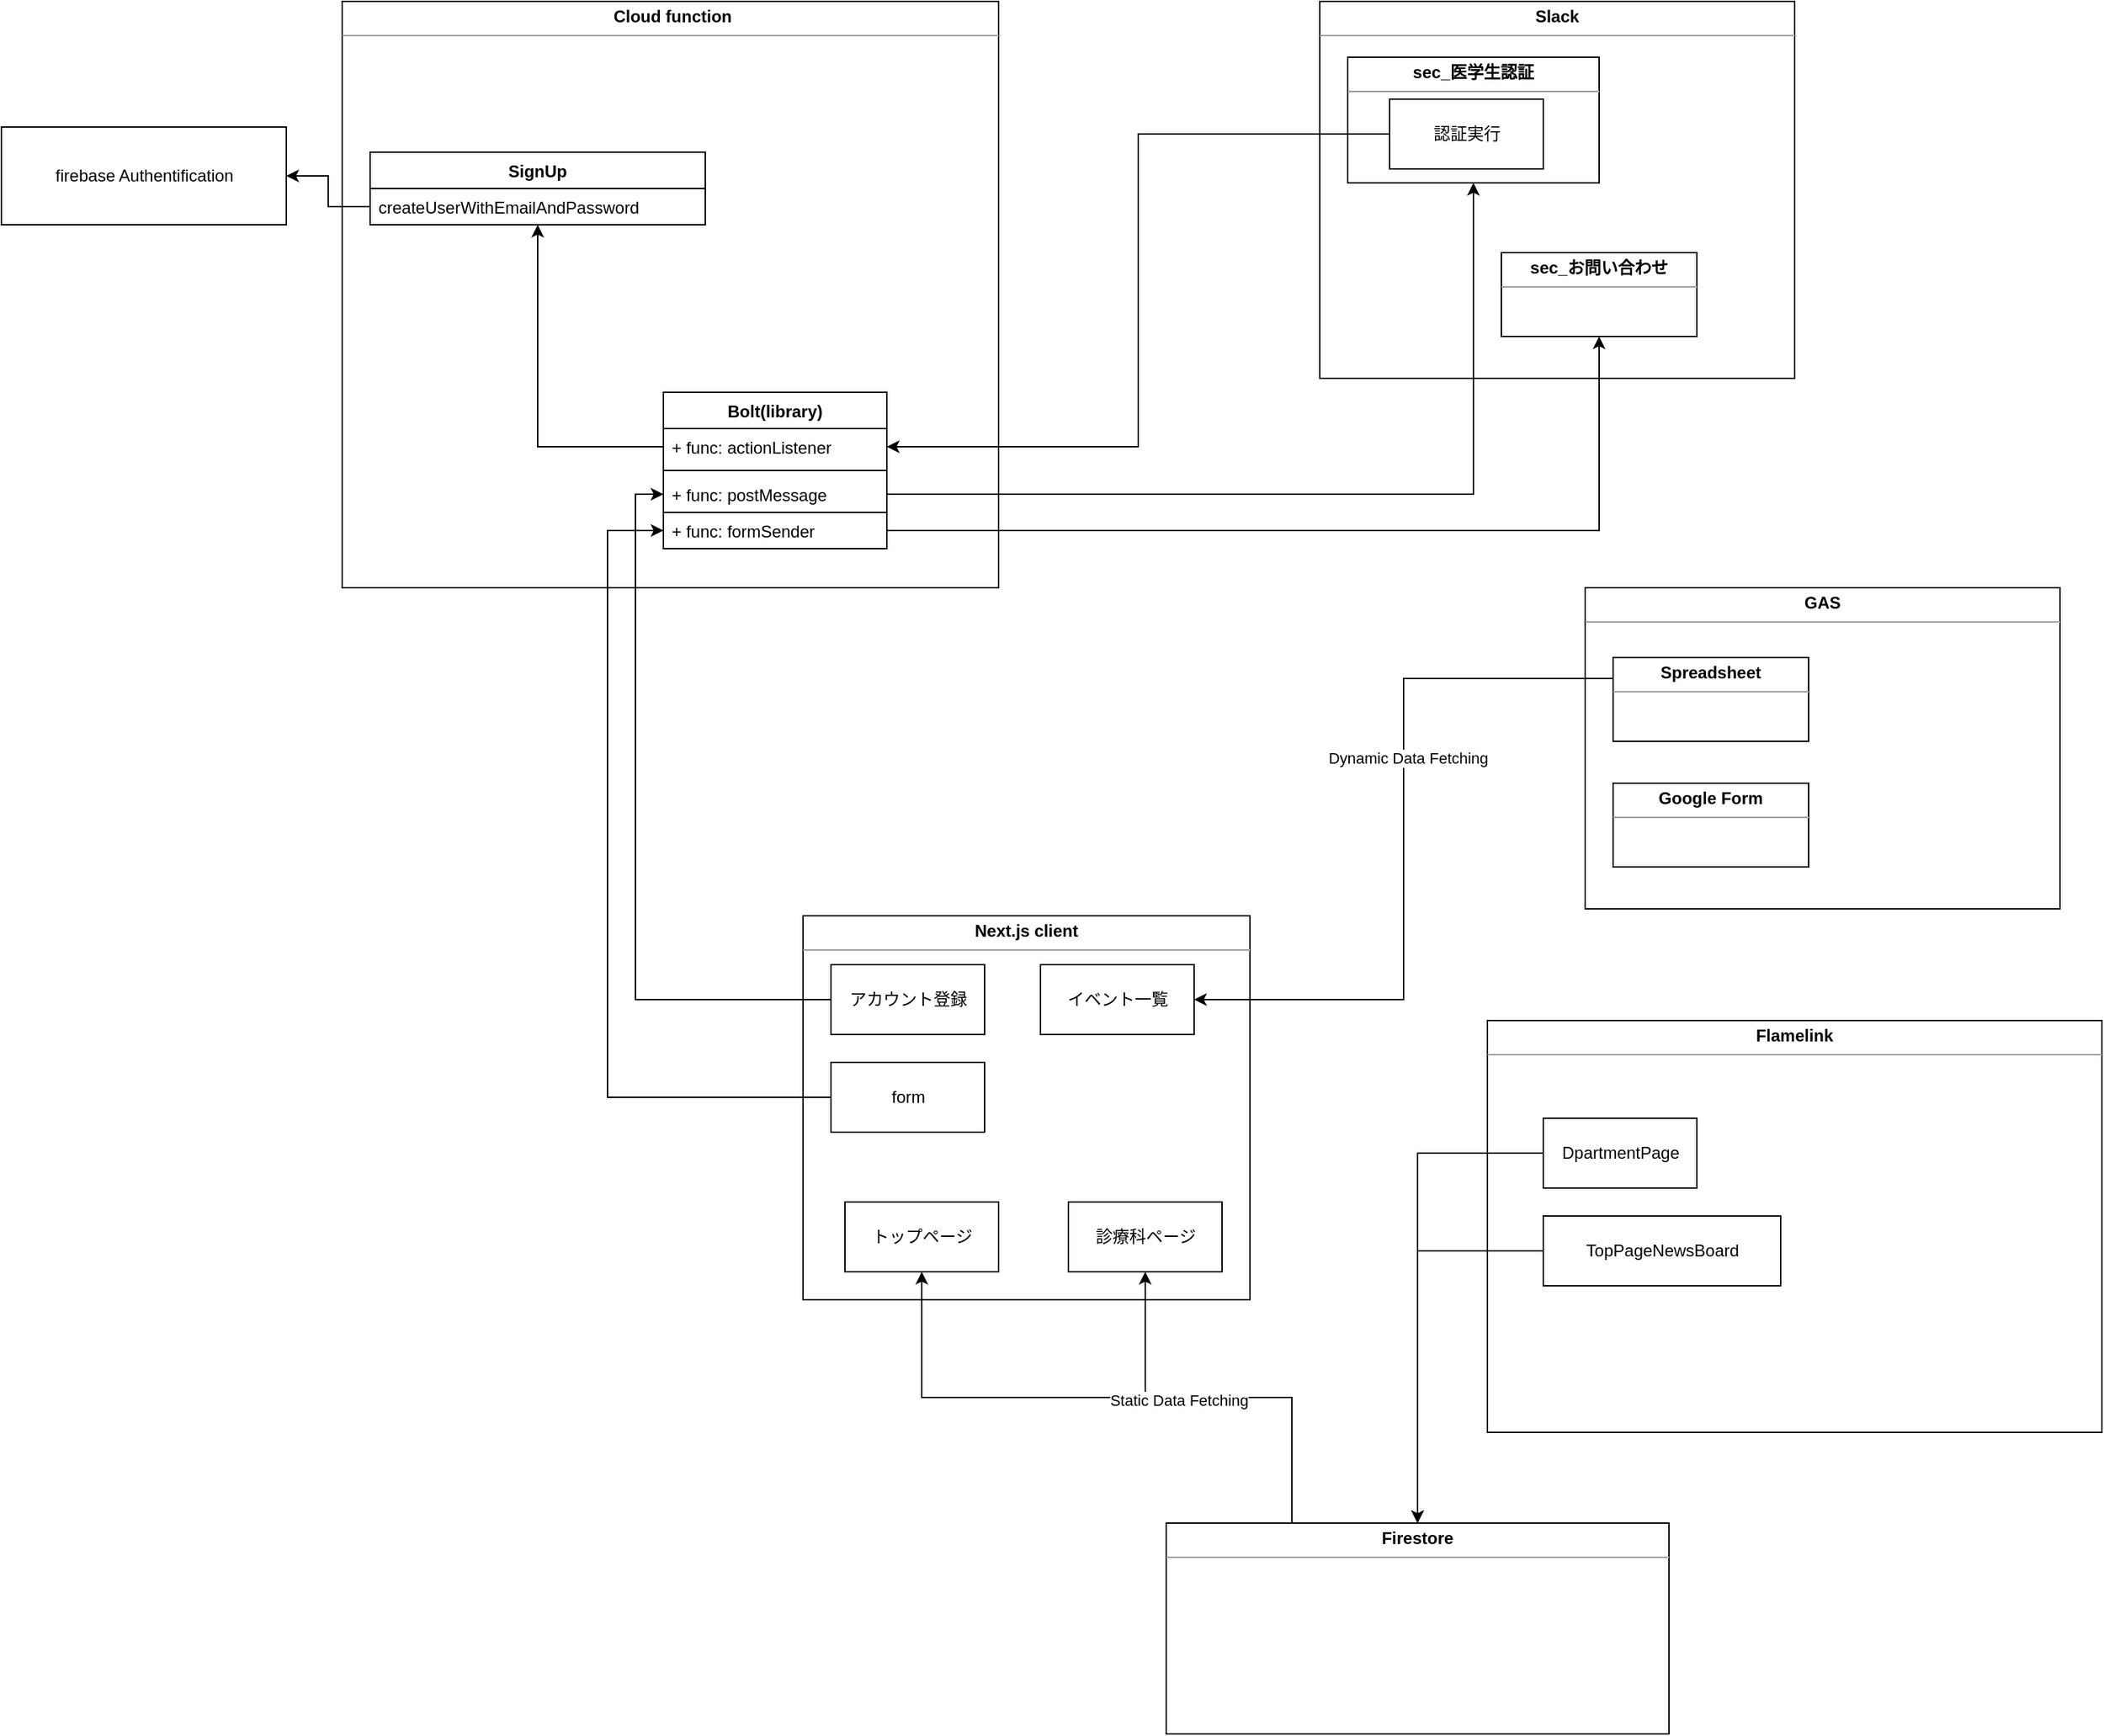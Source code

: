 <mxfile version="15.5.8" type="github">
  <diagram id="e_zKrDNx_C2W-0HzYaIY" name="Page-1">
    <mxGraphModel dx="2178" dy="877" grid="1" gridSize="10" guides="1" tooltips="1" connect="1" arrows="1" fold="1" page="1" pageScale="1" pageWidth="827" pageHeight="1169" math="0" shadow="0">
      <root>
        <mxCell id="0" />
        <mxCell id="1" parent="0" />
        <mxCell id="a3he0W3FZ80r0T9Ok3Ez-20" value="&lt;p style=&quot;margin: 0px ; margin-top: 4px ; text-align: center&quot;&gt;&lt;b&gt;Slack&lt;/b&gt;&lt;/p&gt;&lt;hr size=&quot;1&quot;&gt;&lt;div style=&quot;height: 2px&quot;&gt;&lt;/div&gt;" style="verticalAlign=top;align=left;overflow=fill;fontSize=12;fontFamily=Helvetica;html=1;" vertex="1" parent="1">
          <mxGeometry x="420" y="30" width="340" height="270" as="geometry" />
        </mxCell>
        <mxCell id="16" value="&lt;p style=&quot;margin: 0px ; margin-top: 4px ; text-align: center&quot;&gt;&lt;b&gt;sec_医学生認証&lt;/b&gt;&lt;/p&gt;&lt;hr size=&quot;1&quot;&gt;&lt;div style=&quot;height: 2px&quot;&gt;&lt;/div&gt;" style="verticalAlign=top;align=left;overflow=fill;fontSize=12;fontFamily=Helvetica;html=1;" parent="1" vertex="1">
          <mxGeometry x="440" y="70" width="180" height="90" as="geometry" />
        </mxCell>
        <mxCell id="17" value="&lt;p style=&quot;margin: 0px ; margin-top: 4px ; text-align: center&quot;&gt;&lt;b&gt;Next.js client&lt;/b&gt;&lt;/p&gt;&lt;hr size=&quot;1&quot;&gt;&lt;div style=&quot;height: 2px&quot;&gt;&lt;/div&gt;" style="verticalAlign=top;align=left;overflow=fill;fontSize=12;fontFamily=Helvetica;html=1;" parent="1" vertex="1">
          <mxGeometry x="50" y="685" width="320" height="275" as="geometry" />
        </mxCell>
        <mxCell id="18" value="&lt;p style=&quot;margin: 0px ; margin-top: 4px ; text-align: center&quot;&gt;&lt;b&gt;&amp;nbsp;Cloud function&lt;/b&gt;&lt;/p&gt;&lt;hr size=&quot;1&quot;&gt;&lt;div style=&quot;height: 2px&quot;&gt;&lt;/div&gt;" style="verticalAlign=top;align=left;overflow=fill;fontSize=12;fontFamily=Helvetica;html=1;" parent="1" vertex="1">
          <mxGeometry x="-280" y="30" width="470" height="420" as="geometry" />
        </mxCell>
        <mxCell id="a3he0W3FZ80r0T9Ok3Ez-23" value="&lt;p style=&quot;margin: 0px ; margin-top: 4px ; text-align: center&quot;&gt;&lt;b&gt;sec_お問い合わせ&lt;/b&gt;&lt;/p&gt;&lt;hr size=&quot;1&quot;&gt;&lt;div style=&quot;height: 2px&quot;&gt;&lt;/div&gt;" style="verticalAlign=top;align=left;overflow=fill;fontSize=12;fontFamily=Helvetica;html=1;" vertex="1" parent="1">
          <mxGeometry x="550" y="210" width="140" height="60" as="geometry" />
        </mxCell>
        <mxCell id="a3he0W3FZ80r0T9Ok3Ez-63" style="edgeStyle=orthogonalEdgeStyle;rounded=0;orthogonalLoop=1;jettySize=auto;html=1;exitX=0;exitY=0.5;exitDx=0;exitDy=0;entryX=0;entryY=0.5;entryDx=0;entryDy=0;" edge="1" parent="1" source="a3he0W3FZ80r0T9Ok3Ez-30" target="a3he0W3FZ80r0T9Ok3Ez-42">
          <mxGeometry relative="1" as="geometry" />
        </mxCell>
        <mxCell id="a3he0W3FZ80r0T9Ok3Ez-30" value="アカウント登録" style="html=1;" vertex="1" parent="1">
          <mxGeometry x="70" y="720" width="110" height="50" as="geometry" />
        </mxCell>
        <mxCell id="a3he0W3FZ80r0T9Ok3Ez-32" value="" style="group" vertex="1" connectable="0" parent="1">
          <mxGeometry x="610" y="450" width="340" height="230" as="geometry" />
        </mxCell>
        <mxCell id="a3he0W3FZ80r0T9Ok3Ez-19" value="&lt;p style=&quot;margin: 0px ; margin-top: 4px ; text-align: center&quot;&gt;&lt;b&gt;GAS&lt;/b&gt;&lt;/p&gt;&lt;hr size=&quot;1&quot;&gt;&lt;div style=&quot;height: 2px&quot;&gt;&lt;/div&gt;" style="verticalAlign=top;align=left;overflow=fill;fontSize=12;fontFamily=Helvetica;html=1;" vertex="1" parent="a3he0W3FZ80r0T9Ok3Ez-32">
          <mxGeometry width="340" height="230" as="geometry" />
        </mxCell>
        <mxCell id="a3he0W3FZ80r0T9Ok3Ez-26" value="&lt;p style=&quot;margin: 0px ; margin-top: 4px ; text-align: center&quot;&gt;&lt;b&gt;Spreadsheet&lt;/b&gt;&lt;/p&gt;&lt;hr size=&quot;1&quot;&gt;&lt;div style=&quot;height: 2px&quot;&gt;&lt;/div&gt;" style="verticalAlign=top;align=left;overflow=fill;fontSize=12;fontFamily=Helvetica;html=1;" vertex="1" parent="a3he0W3FZ80r0T9Ok3Ez-32">
          <mxGeometry x="20" y="50" width="140" height="60" as="geometry" />
        </mxCell>
        <mxCell id="a3he0W3FZ80r0T9Ok3Ez-28" value="&lt;p style=&quot;margin: 0px ; margin-top: 4px ; text-align: center&quot;&gt;&lt;b&gt;Google Form&lt;/b&gt;&lt;/p&gt;&lt;hr size=&quot;1&quot;&gt;&lt;div style=&quot;height: 2px&quot;&gt;&lt;/div&gt;" style="verticalAlign=top;align=left;overflow=fill;fontSize=12;fontFamily=Helvetica;html=1;" vertex="1" parent="a3he0W3FZ80r0T9Ok3Ez-32">
          <mxGeometry x="20" y="140" width="140" height="60" as="geometry" />
        </mxCell>
        <mxCell id="a3he0W3FZ80r0T9Ok3Ez-58" style="edgeStyle=orthogonalEdgeStyle;rounded=0;orthogonalLoop=1;jettySize=auto;html=1;exitX=0;exitY=0.5;exitDx=0;exitDy=0;entryX=1;entryY=0.5;entryDx=0;entryDy=0;" edge="1" parent="1" source="a3he0W3FZ80r0T9Ok3Ez-38" target="a3he0W3FZ80r0T9Ok3Ez-40">
          <mxGeometry relative="1" as="geometry" />
        </mxCell>
        <mxCell id="a3he0W3FZ80r0T9Ok3Ez-38" value="認証実行" style="html=1;" vertex="1" parent="1">
          <mxGeometry x="470" y="100" width="110" height="50" as="geometry" />
        </mxCell>
        <mxCell id="a3he0W3FZ80r0T9Ok3Ez-43" value="SignUp" style="swimlane;fontStyle=1;align=center;verticalAlign=top;childLayout=stackLayout;horizontal=1;startSize=26;horizontalStack=0;resizeParent=1;resizeParentMax=0;resizeLast=0;collapsible=1;marginBottom=0;" vertex="1" parent="1">
          <mxGeometry x="-260" y="138" width="240" height="52" as="geometry" />
        </mxCell>
        <mxCell id="a3he0W3FZ80r0T9Ok3Ez-44" value="createUserWithEmailAndPassword" style="text;strokeColor=none;fillColor=none;align=left;verticalAlign=top;spacingLeft=4;spacingRight=4;overflow=hidden;rotatable=0;points=[[0,0.5],[1,0.5]];portConstraint=eastwest;" vertex="1" parent="a3he0W3FZ80r0T9Ok3Ez-43">
          <mxGeometry y="26" width="240" height="26" as="geometry" />
        </mxCell>
        <mxCell id="a3he0W3FZ80r0T9Ok3Ez-48" value="firebase Authentification" style="html=1;" vertex="1" parent="1">
          <mxGeometry x="-524" y="120" width="204" height="70" as="geometry" />
        </mxCell>
        <mxCell id="a3he0W3FZ80r0T9Ok3Ez-49" style="edgeStyle=orthogonalEdgeStyle;rounded=0;orthogonalLoop=1;jettySize=auto;html=1;exitX=0;exitY=0.5;exitDx=0;exitDy=0;" edge="1" parent="1" source="a3he0W3FZ80r0T9Ok3Ez-44" target="a3he0W3FZ80r0T9Ok3Ez-48">
          <mxGeometry relative="1" as="geometry" />
        </mxCell>
        <mxCell id="a3he0W3FZ80r0T9Ok3Ez-39" value="Bolt(library)" style="swimlane;fontStyle=1;align=center;verticalAlign=top;childLayout=stackLayout;horizontal=1;startSize=26;horizontalStack=0;resizeParent=1;resizeParentMax=0;resizeLast=0;collapsible=1;marginBottom=0;" vertex="1" parent="1">
          <mxGeometry x="-50" y="310" width="160" height="112" as="geometry" />
        </mxCell>
        <mxCell id="a3he0W3FZ80r0T9Ok3Ez-40" value="+ func: actionListener" style="text;strokeColor=none;fillColor=none;align=left;verticalAlign=top;spacingLeft=4;spacingRight=4;overflow=hidden;rotatable=0;points=[[0,0.5],[1,0.5]];portConstraint=eastwest;" vertex="1" parent="a3he0W3FZ80r0T9Ok3Ez-39">
          <mxGeometry y="26" width="160" height="26" as="geometry" />
        </mxCell>
        <mxCell id="a3he0W3FZ80r0T9Ok3Ez-41" value="" style="line;strokeWidth=1;fillColor=none;align=left;verticalAlign=middle;spacingTop=-1;spacingLeft=3;spacingRight=3;rotatable=0;labelPosition=right;points=[];portConstraint=eastwest;" vertex="1" parent="a3he0W3FZ80r0T9Ok3Ez-39">
          <mxGeometry y="52" width="160" height="8" as="geometry" />
        </mxCell>
        <mxCell id="a3he0W3FZ80r0T9Ok3Ez-42" value="+ func: postMessage" style="text;strokeColor=none;fillColor=none;align=left;verticalAlign=top;spacingLeft=4;spacingRight=4;overflow=hidden;rotatable=0;points=[[0,0.5],[1,0.5]];portConstraint=eastwest;" vertex="1" parent="a3he0W3FZ80r0T9Ok3Ez-39">
          <mxGeometry y="60" width="160" height="26" as="geometry" />
        </mxCell>
        <mxCell id="a3he0W3FZ80r0T9Ok3Ez-66" value="+ func: formSender" style="text;strokeColor=default;fillColor=none;align=left;verticalAlign=top;spacingLeft=4;spacingRight=4;overflow=hidden;rotatable=0;points=[[0,0.5],[1,0.5]];portConstraint=eastwest;" vertex="1" parent="a3he0W3FZ80r0T9Ok3Ez-39">
          <mxGeometry y="86" width="160" height="26" as="geometry" />
        </mxCell>
        <mxCell id="a3he0W3FZ80r0T9Ok3Ez-57" style="edgeStyle=orthogonalEdgeStyle;rounded=0;orthogonalLoop=1;jettySize=auto;html=1;exitX=0;exitY=0.5;exitDx=0;exitDy=0;" edge="1" parent="1" source="a3he0W3FZ80r0T9Ok3Ez-40" target="a3he0W3FZ80r0T9Ok3Ez-43">
          <mxGeometry relative="1" as="geometry" />
        </mxCell>
        <mxCell id="a3he0W3FZ80r0T9Ok3Ez-62" style="edgeStyle=orthogonalEdgeStyle;rounded=0;orthogonalLoop=1;jettySize=auto;html=1;exitX=1;exitY=0.5;exitDx=0;exitDy=0;" edge="1" parent="1" source="a3he0W3FZ80r0T9Ok3Ez-42" target="16">
          <mxGeometry relative="1" as="geometry" />
        </mxCell>
        <mxCell id="a3he0W3FZ80r0T9Ok3Ez-68" style="edgeStyle=orthogonalEdgeStyle;rounded=0;orthogonalLoop=1;jettySize=auto;html=1;exitX=0;exitY=0.5;exitDx=0;exitDy=0;entryX=0;entryY=0.5;entryDx=0;entryDy=0;" edge="1" parent="1" source="a3he0W3FZ80r0T9Ok3Ez-67" target="a3he0W3FZ80r0T9Ok3Ez-66">
          <mxGeometry relative="1" as="geometry">
            <Array as="points">
              <mxPoint x="-90" y="815" />
              <mxPoint x="-90" y="409" />
            </Array>
          </mxGeometry>
        </mxCell>
        <mxCell id="a3he0W3FZ80r0T9Ok3Ez-67" value="form" style="html=1;strokeColor=default;" vertex="1" parent="1">
          <mxGeometry x="70" y="790" width="110" height="50" as="geometry" />
        </mxCell>
        <mxCell id="a3he0W3FZ80r0T9Ok3Ez-69" style="edgeStyle=orthogonalEdgeStyle;rounded=0;orthogonalLoop=1;jettySize=auto;html=1;exitX=1;exitY=0.5;exitDx=0;exitDy=0;" edge="1" parent="1" source="a3he0W3FZ80r0T9Ok3Ez-66" target="a3he0W3FZ80r0T9Ok3Ez-23">
          <mxGeometry relative="1" as="geometry" />
        </mxCell>
        <mxCell id="a3he0W3FZ80r0T9Ok3Ez-70" value="診療科ページ" style="html=1;strokeColor=default;" vertex="1" parent="1">
          <mxGeometry x="240" y="890" width="110" height="50" as="geometry" />
        </mxCell>
        <mxCell id="a3he0W3FZ80r0T9Ok3Ez-71" value="&lt;p style=&quot;margin: 0px ; margin-top: 4px ; text-align: center&quot;&gt;&lt;b&gt;Flamelink&lt;/b&gt;&lt;/p&gt;&lt;hr size=&quot;1&quot;&gt;&lt;div style=&quot;height: 2px&quot;&gt;&lt;/div&gt;" style="verticalAlign=top;align=left;overflow=fill;fontSize=12;fontFamily=Helvetica;html=1;strokeColor=default;" vertex="1" parent="1">
          <mxGeometry x="540" y="760" width="440" height="295" as="geometry" />
        </mxCell>
        <mxCell id="a3he0W3FZ80r0T9Ok3Ez-78" style="edgeStyle=orthogonalEdgeStyle;rounded=0;orthogonalLoop=1;jettySize=auto;html=1;exitX=0.25;exitY=0;exitDx=0;exitDy=0;" edge="1" parent="1" source="a3he0W3FZ80r0T9Ok3Ez-72" target="a3he0W3FZ80r0T9Ok3Ez-70">
          <mxGeometry relative="1" as="geometry" />
        </mxCell>
        <mxCell id="a3he0W3FZ80r0T9Ok3Ez-80" style="edgeStyle=orthogonalEdgeStyle;rounded=0;orthogonalLoop=1;jettySize=auto;html=1;exitX=0.25;exitY=0;exitDx=0;exitDy=0;" edge="1" parent="1" source="a3he0W3FZ80r0T9Ok3Ez-72" target="a3he0W3FZ80r0T9Ok3Ez-79">
          <mxGeometry relative="1" as="geometry" />
        </mxCell>
        <mxCell id="a3he0W3FZ80r0T9Ok3Ez-81" value="Static Data Fetching" style="edgeLabel;html=1;align=center;verticalAlign=middle;resizable=0;points=[];" vertex="1" connectable="0" parent="a3he0W3FZ80r0T9Ok3Ez-80">
          <mxGeometry x="-0.233" y="2" relative="1" as="geometry">
            <mxPoint x="-1" as="offset" />
          </mxGeometry>
        </mxCell>
        <mxCell id="a3he0W3FZ80r0T9Ok3Ez-72" value="&lt;p style=&quot;margin: 0px ; margin-top: 4px ; text-align: center&quot;&gt;&lt;b&gt;Firestore&lt;/b&gt;&lt;/p&gt;&lt;hr size=&quot;1&quot;&gt;&lt;div style=&quot;height: 2px&quot;&gt;&lt;/div&gt;" style="verticalAlign=top;align=left;overflow=fill;fontSize=12;fontFamily=Helvetica;html=1;strokeColor=default;" vertex="1" parent="1">
          <mxGeometry x="310" y="1120" width="360" height="151" as="geometry" />
        </mxCell>
        <mxCell id="a3he0W3FZ80r0T9Ok3Ez-75" style="edgeStyle=orthogonalEdgeStyle;rounded=0;orthogonalLoop=1;jettySize=auto;html=1;exitX=0;exitY=0.5;exitDx=0;exitDy=0;" edge="1" parent="1" source="a3he0W3FZ80r0T9Ok3Ez-73" target="a3he0W3FZ80r0T9Ok3Ez-72">
          <mxGeometry relative="1" as="geometry" />
        </mxCell>
        <mxCell id="a3he0W3FZ80r0T9Ok3Ez-73" value="DpartmentPage" style="html=1;strokeColor=default;" vertex="1" parent="1">
          <mxGeometry x="580" y="830" width="110" height="50" as="geometry" />
        </mxCell>
        <mxCell id="a3he0W3FZ80r0T9Ok3Ez-76" style="edgeStyle=orthogonalEdgeStyle;rounded=0;orthogonalLoop=1;jettySize=auto;html=1;exitX=0;exitY=0.5;exitDx=0;exitDy=0;" edge="1" parent="1" source="a3he0W3FZ80r0T9Ok3Ez-74" target="a3he0W3FZ80r0T9Ok3Ez-72">
          <mxGeometry relative="1" as="geometry" />
        </mxCell>
        <mxCell id="a3he0W3FZ80r0T9Ok3Ez-74" value="TopPageNewsBoard" style="html=1;strokeColor=default;" vertex="1" parent="1">
          <mxGeometry x="580" y="900" width="170" height="50" as="geometry" />
        </mxCell>
        <mxCell id="a3he0W3FZ80r0T9Ok3Ez-79" value="トップページ" style="html=1;strokeColor=default;" vertex="1" parent="1">
          <mxGeometry x="80" y="890" width="110" height="50" as="geometry" />
        </mxCell>
        <mxCell id="a3he0W3FZ80r0T9Ok3Ez-82" value="イベント一覧" style="html=1;strokeColor=default;" vertex="1" parent="1">
          <mxGeometry x="220" y="720" width="110" height="50" as="geometry" />
        </mxCell>
        <mxCell id="a3he0W3FZ80r0T9Ok3Ez-83" style="edgeStyle=orthogonalEdgeStyle;rounded=0;orthogonalLoop=1;jettySize=auto;html=1;exitX=0;exitY=0.25;exitDx=0;exitDy=0;entryX=1;entryY=0.5;entryDx=0;entryDy=0;" edge="1" parent="1" source="a3he0W3FZ80r0T9Ok3Ez-26" target="a3he0W3FZ80r0T9Ok3Ez-82">
          <mxGeometry relative="1" as="geometry" />
        </mxCell>
        <mxCell id="a3he0W3FZ80r0T9Ok3Ez-84" value="Dynamic Data Fetching" style="edgeLabel;html=1;align=center;verticalAlign=middle;resizable=0;points=[];" vertex="1" connectable="0" parent="a3he0W3FZ80r0T9Ok3Ez-83">
          <mxGeometry x="-0.215" y="3" relative="1" as="geometry">
            <mxPoint y="-1" as="offset" />
          </mxGeometry>
        </mxCell>
      </root>
    </mxGraphModel>
  </diagram>
</mxfile>
